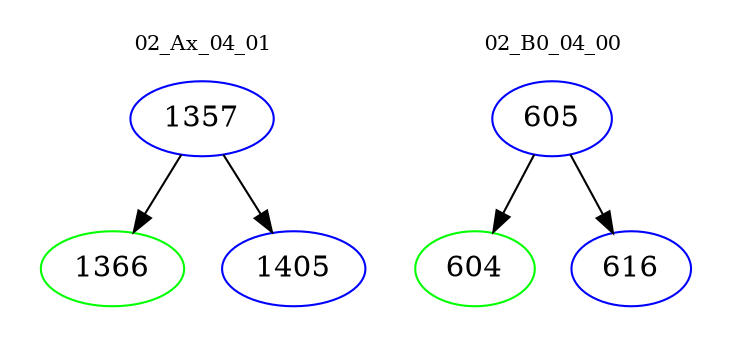 digraph{
subgraph cluster_0 {
color = white
label = "02_Ax_04_01";
fontsize=10;
T0_1357 [label="1357", color="blue"]
T0_1357 -> T0_1366 [color="black"]
T0_1366 [label="1366", color="green"]
T0_1357 -> T0_1405 [color="black"]
T0_1405 [label="1405", color="blue"]
}
subgraph cluster_1 {
color = white
label = "02_B0_04_00";
fontsize=10;
T1_605 [label="605", color="blue"]
T1_605 -> T1_604 [color="black"]
T1_604 [label="604", color="green"]
T1_605 -> T1_616 [color="black"]
T1_616 [label="616", color="blue"]
}
}
